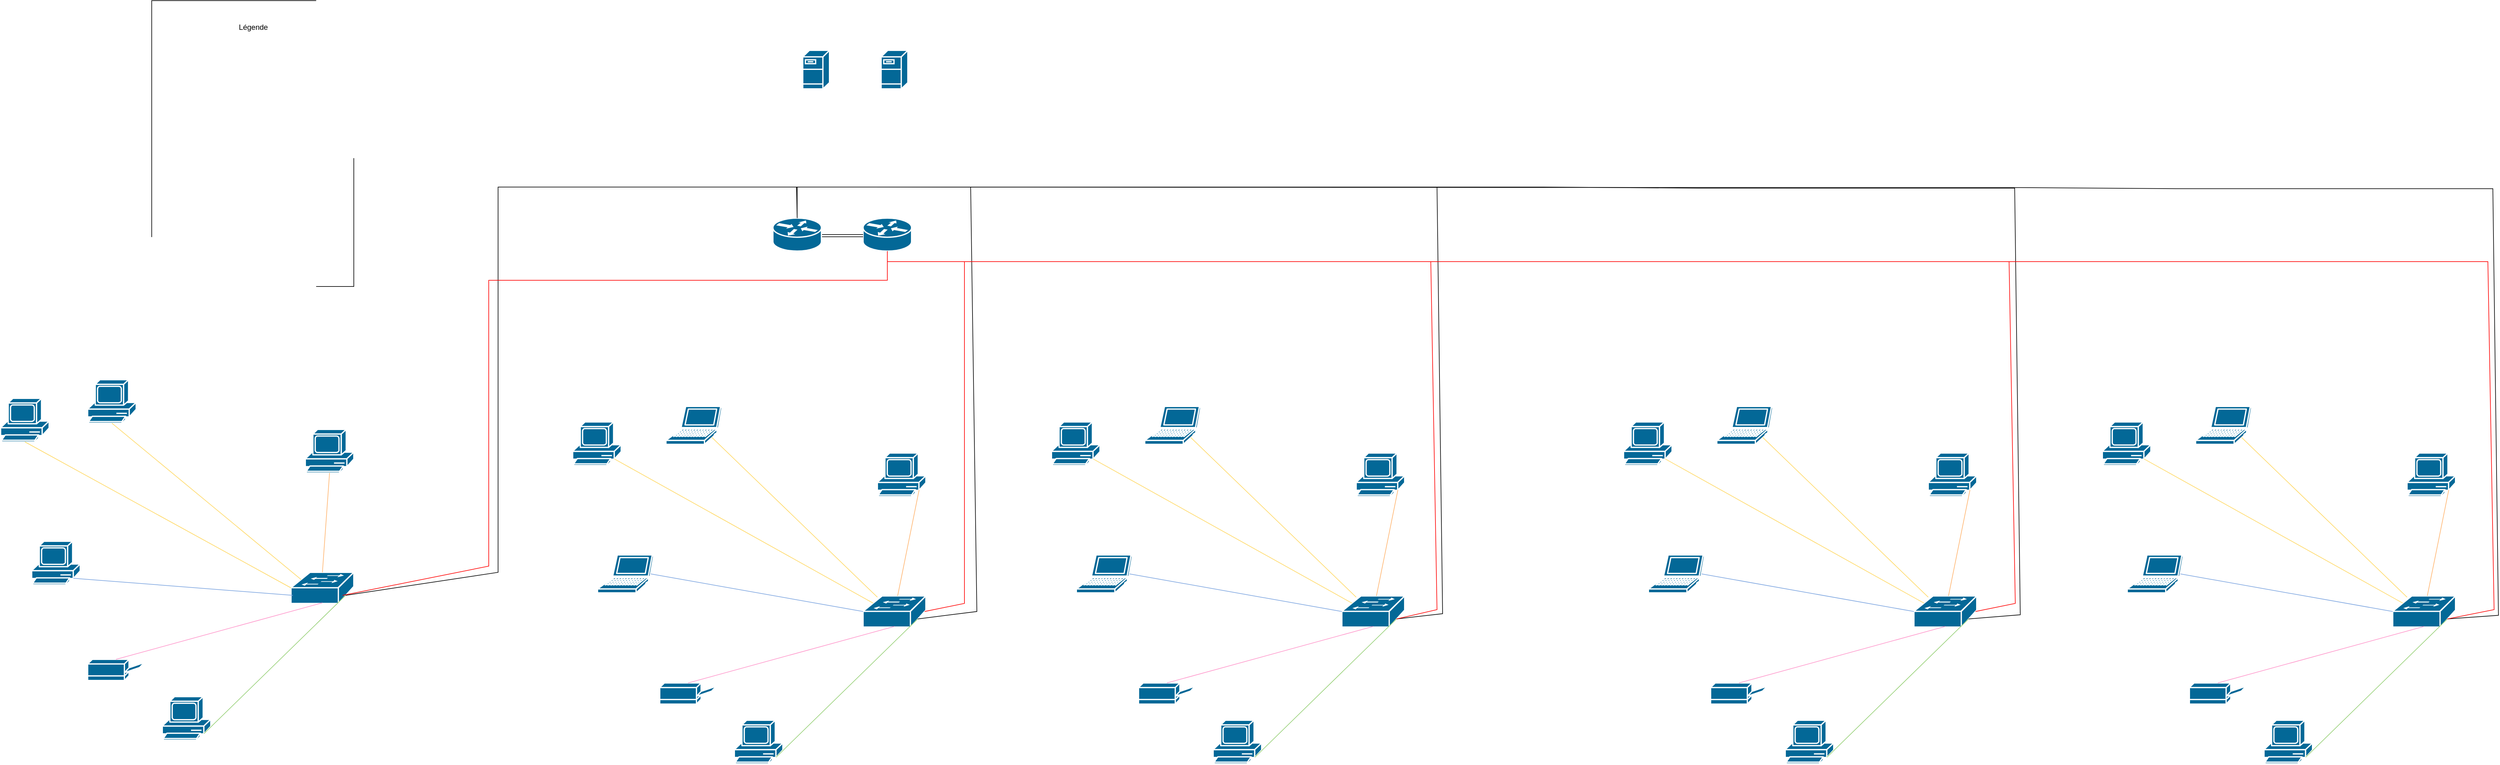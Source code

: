 <mxfile version="26.0.15">
  <diagram name="Page-1" id="4zXrfm8moERvQuna_rKP">
    <mxGraphModel dx="3585" dy="2965" grid="1" gridSize="10" guides="1" tooltips="1" connect="1" arrows="1" fold="1" page="1" pageScale="1" pageWidth="850" pageHeight="1100" math="0" shadow="0">
      <root>
        <mxCell id="0" />
        <mxCell id="1" parent="0" />
        <mxCell id="71h5iDwSJTXt3oyQv6Mb-1" value="" style="shape=mxgraph.cisco.computers_and_peripherals.pc;sketch=0;html=1;pointerEvents=1;dashed=0;fillColor=#036897;strokeColor=#ffffff;strokeWidth=2;verticalLabelPosition=bottom;verticalAlign=top;align=center;outlineConnect=0;" vertex="1" parent="1">
          <mxGeometry x="100" y="150" width="78" height="70" as="geometry" />
        </mxCell>
        <mxCell id="71h5iDwSJTXt3oyQv6Mb-2" value="" style="shape=mxgraph.cisco.computers_and_peripherals.pc;sketch=0;html=1;pointerEvents=1;dashed=0;fillColor=#036897;strokeColor=#ffffff;strokeWidth=2;verticalLabelPosition=bottom;verticalAlign=top;align=center;outlineConnect=0;" vertex="1" parent="1">
          <mxGeometry x="240" y="120" width="78" height="70" as="geometry" />
        </mxCell>
        <mxCell id="71h5iDwSJTXt3oyQv6Mb-3" value="" style="shape=mxgraph.cisco.computers_and_peripherals.pc;sketch=0;html=1;pointerEvents=1;dashed=0;fillColor=#036897;strokeColor=#ffffff;strokeWidth=2;verticalLabelPosition=bottom;verticalAlign=top;align=center;outlineConnect=0;" vertex="1" parent="1">
          <mxGeometry x="150" y="380" width="78" height="70" as="geometry" />
        </mxCell>
        <mxCell id="71h5iDwSJTXt3oyQv6Mb-4" value="" style="shape=mxgraph.cisco.computers_and_peripherals.pc;sketch=0;html=1;pointerEvents=1;dashed=0;fillColor=#036897;strokeColor=#ffffff;strokeWidth=2;verticalLabelPosition=bottom;verticalAlign=top;align=center;outlineConnect=0;" vertex="1" parent="1">
          <mxGeometry x="360" y="630" width="78" height="70" as="geometry" />
        </mxCell>
        <mxCell id="71h5iDwSJTXt3oyQv6Mb-5" value="" style="shape=mxgraph.cisco.computers_and_peripherals.pc;sketch=0;html=1;pointerEvents=1;dashed=0;fillColor=#036897;strokeColor=#ffffff;strokeWidth=2;verticalLabelPosition=bottom;verticalAlign=top;align=center;outlineConnect=0;" vertex="1" parent="1">
          <mxGeometry x="590" y="200" width="78" height="70" as="geometry" />
        </mxCell>
        <mxCell id="71h5iDwSJTXt3oyQv6Mb-6" value="" style="shape=mxgraph.cisco.computers_and_peripherals.printer;html=1;pointerEvents=1;dashed=0;fillColor=#036897;strokeColor=#ffffff;strokeWidth=2;verticalLabelPosition=bottom;verticalAlign=top;align=center;outlineConnect=0;" vertex="1" parent="1">
          <mxGeometry x="240" y="570" width="91" height="34" as="geometry" />
        </mxCell>
        <mxCell id="71h5iDwSJTXt3oyQv6Mb-8" value="" style="shape=mxgraph.cisco.switches.workgroup_switch;html=1;pointerEvents=1;dashed=0;fillColor=#036897;strokeColor=#ffffff;strokeWidth=2;verticalLabelPosition=bottom;verticalAlign=top;align=center;outlineConnect=0;" vertex="1" parent="1">
          <mxGeometry x="567" y="430" width="101" height="50" as="geometry" />
        </mxCell>
        <mxCell id="71h5iDwSJTXt3oyQv6Mb-9" value="" style="shape=mxgraph.cisco.servers.fileserver;html=1;pointerEvents=1;dashed=0;fillColor=#036897;strokeColor=#ffffff;strokeWidth=2;verticalLabelPosition=bottom;verticalAlign=top;align=center;outlineConnect=0;" vertex="1" parent="1">
          <mxGeometry x="1390" y="-410" width="43" height="62" as="geometry" />
        </mxCell>
        <mxCell id="71h5iDwSJTXt3oyQv6Mb-10" value="" style="shape=mxgraph.cisco.servers.fileserver;html=1;pointerEvents=1;dashed=0;fillColor=#036897;strokeColor=#ffffff;strokeWidth=2;verticalLabelPosition=bottom;verticalAlign=top;align=center;outlineConnect=0;" vertex="1" parent="1">
          <mxGeometry x="1516" y="-410" width="43" height="62" as="geometry" />
        </mxCell>
        <mxCell id="71h5iDwSJTXt3oyQv6Mb-11" value="" style="shape=mxgraph.cisco.computers_and_peripherals.pc;sketch=0;html=1;pointerEvents=1;dashed=0;fillColor=#036897;strokeColor=#ffffff;strokeWidth=2;verticalLabelPosition=bottom;verticalAlign=top;align=center;outlineConnect=0;" vertex="1" parent="1">
          <mxGeometry x="1020" y="188" width="78" height="70" as="geometry" />
        </mxCell>
        <mxCell id="71h5iDwSJTXt3oyQv6Mb-14" value="" style="shape=mxgraph.cisco.computers_and_peripherals.pc;sketch=0;html=1;pointerEvents=1;dashed=0;fillColor=#036897;strokeColor=#ffffff;strokeWidth=2;verticalLabelPosition=bottom;verticalAlign=top;align=center;outlineConnect=0;" vertex="1" parent="1">
          <mxGeometry x="1280" y="668" width="78" height="70" as="geometry" />
        </mxCell>
        <mxCell id="71h5iDwSJTXt3oyQv6Mb-15" value="" style="shape=mxgraph.cisco.computers_and_peripherals.pc;sketch=0;html=1;pointerEvents=1;dashed=0;fillColor=#036897;strokeColor=#ffffff;strokeWidth=2;verticalLabelPosition=bottom;verticalAlign=top;align=center;outlineConnect=0;" vertex="1" parent="1">
          <mxGeometry x="1510" y="238" width="78" height="70" as="geometry" />
        </mxCell>
        <mxCell id="71h5iDwSJTXt3oyQv6Mb-16" value="" style="shape=mxgraph.cisco.computers_and_peripherals.printer;html=1;pointerEvents=1;dashed=0;fillColor=#036897;strokeColor=#ffffff;strokeWidth=2;verticalLabelPosition=bottom;verticalAlign=top;align=center;outlineConnect=0;" vertex="1" parent="1">
          <mxGeometry x="1160" y="608" width="91" height="34" as="geometry" />
        </mxCell>
        <mxCell id="71h5iDwSJTXt3oyQv6Mb-17" value="" style="shape=mxgraph.cisco.switches.workgroup_switch;html=1;pointerEvents=1;dashed=0;fillColor=#036897;strokeColor=#ffffff;strokeWidth=2;verticalLabelPosition=bottom;verticalAlign=top;align=center;outlineConnect=0;" vertex="1" parent="1">
          <mxGeometry x="1487" y="468" width="101" height="50" as="geometry" />
        </mxCell>
        <mxCell id="71h5iDwSJTXt3oyQv6Mb-25" value="" style="shape=mxgraph.cisco.computers_and_peripherals.laptop;html=1;pointerEvents=1;dashed=0;fillColor=#036897;strokeColor=#ffffff;strokeWidth=2;verticalLabelPosition=bottom;verticalAlign=top;align=center;outlineConnect=0;" vertex="1" parent="1">
          <mxGeometry x="1060" y="402" width="90" height="61" as="geometry" />
        </mxCell>
        <mxCell id="71h5iDwSJTXt3oyQv6Mb-40" value="" style="shape=mxgraph.cisco.computers_and_peripherals.laptop;html=1;pointerEvents=1;dashed=0;fillColor=#036897;strokeColor=#ffffff;strokeWidth=2;verticalLabelPosition=bottom;verticalAlign=top;align=center;outlineConnect=0;" vertex="1" parent="1">
          <mxGeometry x="1170" y="163" width="90" height="61" as="geometry" />
        </mxCell>
        <mxCell id="71h5iDwSJTXt3oyQv6Mb-67" value="" style="endArrow=none;html=1;rounded=0;strokeColor=#FFD966;entryX=0.5;entryY=1;entryDx=0;entryDy=0;entryPerimeter=0;exitX=0;exitY=0.5;exitDx=0;exitDy=0;exitPerimeter=0;" edge="1" parent="1" source="71h5iDwSJTXt3oyQv6Mb-8" target="71h5iDwSJTXt3oyQv6Mb-1">
          <mxGeometry width="50" height="50" relative="1" as="geometry">
            <mxPoint x="268" y="350" as="sourcePoint" />
            <mxPoint x="318" y="300" as="targetPoint" />
          </mxGeometry>
        </mxCell>
        <mxCell id="71h5iDwSJTXt3oyQv6Mb-68" value="" style="endArrow=none;html=1;rounded=0;strokeColor=#FFD966;entryX=0.5;entryY=1;entryDx=0;entryDy=0;entryPerimeter=0;exitX=0.16;exitY=0.23;exitDx=0;exitDy=0;exitPerimeter=0;" edge="1" parent="1" source="71h5iDwSJTXt3oyQv6Mb-8" target="71h5iDwSJTXt3oyQv6Mb-2">
          <mxGeometry width="50" height="50" relative="1" as="geometry">
            <mxPoint x="780" y="456.5" as="sourcePoint" />
            <mxPoint x="830" y="406.5" as="targetPoint" />
          </mxGeometry>
        </mxCell>
        <mxCell id="71h5iDwSJTXt3oyQv6Mb-70" value="" style="endArrow=none;html=1;rounded=0;entryX=0.5;entryY=1;entryDx=0;entryDy=0;entryPerimeter=0;exitX=0.5;exitY=0;exitDx=0;exitDy=0;exitPerimeter=0;strokeColor=#FFB570;" edge="1" parent="1" source="71h5iDwSJTXt3oyQv6Mb-8" target="71h5iDwSJTXt3oyQv6Mb-5">
          <mxGeometry width="50" height="50" relative="1" as="geometry">
            <mxPoint x="910" y="430" as="sourcePoint" />
            <mxPoint x="960" y="380" as="targetPoint" />
          </mxGeometry>
        </mxCell>
        <mxCell id="71h5iDwSJTXt3oyQv6Mb-71" value="" style="endArrow=none;html=1;rounded=0;exitX=0.5;exitY=0;exitDx=0;exitDy=0;exitPerimeter=0;entryX=0.5;entryY=0.98;entryDx=0;entryDy=0;entryPerimeter=0;strokeColor=#FF99CC;" edge="1" parent="1" source="71h5iDwSJTXt3oyQv6Mb-6" target="71h5iDwSJTXt3oyQv6Mb-8">
          <mxGeometry width="50" height="50" relative="1" as="geometry">
            <mxPoint x="420" y="390" as="sourcePoint" />
            <mxPoint x="470" y="340" as="targetPoint" />
          </mxGeometry>
        </mxCell>
        <mxCell id="71h5iDwSJTXt3oyQv6Mb-72" value="" style="endArrow=none;html=1;rounded=0;exitX=0.86;exitY=0.85;exitDx=0;exitDy=0;exitPerimeter=0;strokeColor=#7EA6E0;" edge="1" parent="1" source="71h5iDwSJTXt3oyQv6Mb-3">
          <mxGeometry width="50" height="50" relative="1" as="geometry">
            <mxPoint x="420" y="390" as="sourcePoint" />
            <mxPoint x="570" y="467" as="targetPoint" />
          </mxGeometry>
        </mxCell>
        <mxCell id="71h5iDwSJTXt3oyQv6Mb-73" value="" style="endArrow=none;html=1;rounded=0;entryX=0.87;entryY=0.74;entryDx=0;entryDy=0;entryPerimeter=0;exitX=0.86;exitY=0.85;exitDx=0;exitDy=0;exitPerimeter=0;strokeColor=#97D077;" edge="1" parent="1" source="71h5iDwSJTXt3oyQv6Mb-4" target="71h5iDwSJTXt3oyQv6Mb-8">
          <mxGeometry width="50" height="50" relative="1" as="geometry">
            <mxPoint x="438" y="635" as="sourcePoint" />
            <mxPoint x="470" y="340" as="targetPoint" />
          </mxGeometry>
        </mxCell>
        <mxCell id="71h5iDwSJTXt3oyQv6Mb-74" value="" style="rounded=0;whiteSpace=wrap;html=1;" vertex="1" parent="1">
          <mxGeometry x="343" y="-490" width="325" height="460" as="geometry" />
        </mxCell>
        <mxCell id="71h5iDwSJTXt3oyQv6Mb-75" value="&lt;div&gt;Légende&lt;/div&gt;&lt;div&gt;&lt;br&gt;&lt;/div&gt;" style="text;html=1;align=center;verticalAlign=middle;resizable=0;points=[];autosize=1;strokeColor=none;fillColor=none;" vertex="1" parent="1">
          <mxGeometry x="470.5" y="-460" width="70" height="40" as="geometry" />
        </mxCell>
        <mxCell id="71h5iDwSJTXt3oyQv6Mb-77" value="" style="endArrow=none;html=1;rounded=0;exitX=0.86;exitY=0.85;exitDx=0;exitDy=0;exitPerimeter=0;entryX=0.87;entryY=0.74;entryDx=0;entryDy=0;entryPerimeter=0;strokeColor=#97D077;" edge="1" parent="1" source="71h5iDwSJTXt3oyQv6Mb-14" target="71h5iDwSJTXt3oyQv6Mb-17">
          <mxGeometry width="50" height="50" relative="1" as="geometry">
            <mxPoint x="1380" y="410" as="sourcePoint" />
            <mxPoint x="1430" y="360" as="targetPoint" />
          </mxGeometry>
        </mxCell>
        <mxCell id="71h5iDwSJTXt3oyQv6Mb-78" value="" style="endArrow=none;html=1;rounded=0;exitX=0.5;exitY=0;exitDx=0;exitDy=0;exitPerimeter=0;entryX=0.5;entryY=0.98;entryDx=0;entryDy=0;entryPerimeter=0;strokeColor=#FF99CC;" edge="1" parent="1" source="71h5iDwSJTXt3oyQv6Mb-16" target="71h5iDwSJTXt3oyQv6Mb-17">
          <mxGeometry width="50" height="50" relative="1" as="geometry">
            <mxPoint x="1380" y="410" as="sourcePoint" />
            <mxPoint x="1430" y="360" as="targetPoint" />
          </mxGeometry>
        </mxCell>
        <mxCell id="71h5iDwSJTXt3oyQv6Mb-79" value="" style="endArrow=none;html=1;rounded=0;exitX=0.95;exitY=0.5;exitDx=0;exitDy=0;exitPerimeter=0;entryX=0;entryY=0.5;entryDx=0;entryDy=0;entryPerimeter=0;strokeColor=#7EA6E0;" edge="1" parent="1" source="71h5iDwSJTXt3oyQv6Mb-25" target="71h5iDwSJTXt3oyQv6Mb-17">
          <mxGeometry width="50" height="50" relative="1" as="geometry">
            <mxPoint x="1380" y="410" as="sourcePoint" />
            <mxPoint x="1430" y="360" as="targetPoint" />
          </mxGeometry>
        </mxCell>
        <mxCell id="71h5iDwSJTXt3oyQv6Mb-80" value="" style="endArrow=none;html=1;rounded=0;exitX=0.86;exitY=0.85;exitDx=0;exitDy=0;exitPerimeter=0;entryX=0.16;entryY=0.23;entryDx=0;entryDy=0;entryPerimeter=0;strokeColor=#FFD966;" edge="1" parent="1" source="71h5iDwSJTXt3oyQv6Mb-11" target="71h5iDwSJTXt3oyQv6Mb-17">
          <mxGeometry width="50" height="50" relative="1" as="geometry">
            <mxPoint x="1260" y="410" as="sourcePoint" />
            <mxPoint x="1310" y="360" as="targetPoint" />
          </mxGeometry>
        </mxCell>
        <mxCell id="71h5iDwSJTXt3oyQv6Mb-81" value="" style="endArrow=none;html=1;rounded=0;entryX=0.822;entryY=0.82;entryDx=0;entryDy=0;entryPerimeter=0;exitX=0.228;exitY=0.04;exitDx=0;exitDy=0;exitPerimeter=0;strokeColor=#FFD966;" edge="1" parent="1" source="71h5iDwSJTXt3oyQv6Mb-17" target="71h5iDwSJTXt3oyQv6Mb-40">
          <mxGeometry width="50" height="50" relative="1" as="geometry">
            <mxPoint x="1260" y="410" as="sourcePoint" />
            <mxPoint x="1310" y="360" as="targetPoint" />
          </mxGeometry>
        </mxCell>
        <mxCell id="71h5iDwSJTXt3oyQv6Mb-82" value="" style="endArrow=none;html=1;rounded=0;entryX=0.86;entryY=0.85;entryDx=0;entryDy=0;entryPerimeter=0;strokeColor=#FFB570;" edge="1" parent="1" source="71h5iDwSJTXt3oyQv6Mb-17" target="71h5iDwSJTXt3oyQv6Mb-15">
          <mxGeometry width="50" height="50" relative="1" as="geometry">
            <mxPoint x="1260" y="410" as="sourcePoint" />
            <mxPoint x="1310" y="360" as="targetPoint" />
          </mxGeometry>
        </mxCell>
        <mxCell id="71h5iDwSJTXt3oyQv6Mb-252" value="" style="endArrow=none;html=1;rounded=0;exitX=0.87;exitY=0.74;exitDx=0;exitDy=0;exitPerimeter=0;entryX=0.5;entryY=0;entryDx=0;entryDy=0;entryPerimeter=0;" edge="1" parent="1" source="71h5iDwSJTXt3oyQv6Mb-8" target="71h5iDwSJTXt3oyQv6Mb-7">
          <mxGeometry width="50" height="50" relative="1" as="geometry">
            <mxPoint x="1150" y="310" as="sourcePoint" />
            <mxPoint x="910" y="10" as="targetPoint" />
            <Array as="points">
              <mxPoint x="900" y="430" />
              <mxPoint x="900" y="-190" />
              <mxPoint x="1160" y="-190" />
              <mxPoint x="1380" y="-190" />
            </Array>
          </mxGeometry>
        </mxCell>
        <mxCell id="71h5iDwSJTXt3oyQv6Mb-253" value="" style="shape=mxgraph.cisco.routers.router;html=1;pointerEvents=1;dashed=0;fillColor=#036897;strokeColor=#ffffff;strokeWidth=2;verticalLabelPosition=bottom;verticalAlign=top;align=center;outlineConnect=0;" vertex="1" parent="1">
          <mxGeometry x="1487" y="-140" width="78" height="53" as="geometry" />
        </mxCell>
        <mxCell id="71h5iDwSJTXt3oyQv6Mb-255" value="" style="endArrow=none;html=1;rounded=0;entryX=0;entryY=0.5;entryDx=0;entryDy=0;entryPerimeter=0;exitX=1;exitY=0.5;exitDx=0;exitDy=0;exitPerimeter=0;" edge="1" parent="1" source="71h5iDwSJTXt3oyQv6Mb-7" target="71h5iDwSJTXt3oyQv6Mb-253">
          <mxGeometry width="50" height="50" relative="1" as="geometry">
            <mxPoint x="1370" y="210" as="sourcePoint" />
            <mxPoint x="1420" y="160" as="targetPoint" />
          </mxGeometry>
        </mxCell>
        <mxCell id="71h5iDwSJTXt3oyQv6Mb-256" value="" style="endArrow=none;html=1;rounded=0;entryX=0;entryY=0.5;entryDx=0;entryDy=0;entryPerimeter=0;" edge="1" parent="1">
          <mxGeometry width="50" height="50" relative="1" as="geometry">
            <mxPoint x="1420.0" y="-110.0" as="sourcePoint" />
            <mxPoint x="1487" y="-110.0" as="targetPoint" />
          </mxGeometry>
        </mxCell>
        <mxCell id="71h5iDwSJTXt3oyQv6Mb-257" value="" style="endArrow=none;html=1;rounded=0;entryX=0.5;entryY=1;entryDx=0;entryDy=0;entryPerimeter=0;exitX=0.87;exitY=0.74;exitDx=0;exitDy=0;exitPerimeter=0;" edge="1" parent="1" source="71h5iDwSJTXt3oyQv6Mb-17" target="71h5iDwSJTXt3oyQv6Mb-7">
          <mxGeometry width="50" height="50" relative="1" as="geometry">
            <mxPoint x="1450" y="240" as="sourcePoint" />
            <mxPoint x="1560" y="10" as="targetPoint" />
            <Array as="points">
              <mxPoint x="1670" y="493" />
              <mxPoint x="1660" y="-190" />
              <mxPoint x="1381" y="-190" />
            </Array>
          </mxGeometry>
        </mxCell>
        <mxCell id="71h5iDwSJTXt3oyQv6Mb-7" value="" style="shape=mxgraph.cisco.routers.router;html=1;pointerEvents=1;dashed=0;fillColor=#036897;strokeColor=#ffffff;strokeWidth=2;verticalLabelPosition=bottom;verticalAlign=top;align=center;outlineConnect=0;" vertex="1" parent="1">
          <mxGeometry x="1342" y="-140" width="78" height="53" as="geometry" />
        </mxCell>
        <mxCell id="71h5iDwSJTXt3oyQv6Mb-260" value="" style="shape=mxgraph.cisco.computers_and_peripherals.pc;sketch=0;html=1;pointerEvents=1;dashed=0;fillColor=#036897;strokeColor=#ffffff;strokeWidth=2;verticalLabelPosition=bottom;verticalAlign=top;align=center;outlineConnect=0;" vertex="1" parent="1">
          <mxGeometry x="1790" y="188" width="78" height="70" as="geometry" />
        </mxCell>
        <mxCell id="71h5iDwSJTXt3oyQv6Mb-261" value="" style="shape=mxgraph.cisco.computers_and_peripherals.pc;sketch=0;html=1;pointerEvents=1;dashed=0;fillColor=#036897;strokeColor=#ffffff;strokeWidth=2;verticalLabelPosition=bottom;verticalAlign=top;align=center;outlineConnect=0;" vertex="1" parent="1">
          <mxGeometry x="2050" y="668" width="78" height="70" as="geometry" />
        </mxCell>
        <mxCell id="71h5iDwSJTXt3oyQv6Mb-262" value="" style="shape=mxgraph.cisco.computers_and_peripherals.pc;sketch=0;html=1;pointerEvents=1;dashed=0;fillColor=#036897;strokeColor=#ffffff;strokeWidth=2;verticalLabelPosition=bottom;verticalAlign=top;align=center;outlineConnect=0;" vertex="1" parent="1">
          <mxGeometry x="2280" y="238" width="78" height="70" as="geometry" />
        </mxCell>
        <mxCell id="71h5iDwSJTXt3oyQv6Mb-263" value="" style="shape=mxgraph.cisco.computers_and_peripherals.printer;html=1;pointerEvents=1;dashed=0;fillColor=#036897;strokeColor=#ffffff;strokeWidth=2;verticalLabelPosition=bottom;verticalAlign=top;align=center;outlineConnect=0;" vertex="1" parent="1">
          <mxGeometry x="1930" y="608" width="91" height="34" as="geometry" />
        </mxCell>
        <mxCell id="71h5iDwSJTXt3oyQv6Mb-264" value="" style="shape=mxgraph.cisco.switches.workgroup_switch;html=1;pointerEvents=1;dashed=0;fillColor=#036897;strokeColor=#ffffff;strokeWidth=2;verticalLabelPosition=bottom;verticalAlign=top;align=center;outlineConnect=0;" vertex="1" parent="1">
          <mxGeometry x="2257" y="468" width="101" height="50" as="geometry" />
        </mxCell>
        <mxCell id="71h5iDwSJTXt3oyQv6Mb-265" value="" style="shape=mxgraph.cisco.computers_and_peripherals.laptop;html=1;pointerEvents=1;dashed=0;fillColor=#036897;strokeColor=#ffffff;strokeWidth=2;verticalLabelPosition=bottom;verticalAlign=top;align=center;outlineConnect=0;" vertex="1" parent="1">
          <mxGeometry x="1830" y="402" width="90" height="61" as="geometry" />
        </mxCell>
        <mxCell id="71h5iDwSJTXt3oyQv6Mb-266" value="" style="shape=mxgraph.cisco.computers_and_peripherals.laptop;html=1;pointerEvents=1;dashed=0;fillColor=#036897;strokeColor=#ffffff;strokeWidth=2;verticalLabelPosition=bottom;verticalAlign=top;align=center;outlineConnect=0;" vertex="1" parent="1">
          <mxGeometry x="1940" y="163" width="90" height="61" as="geometry" />
        </mxCell>
        <mxCell id="71h5iDwSJTXt3oyQv6Mb-267" value="" style="endArrow=none;html=1;rounded=0;exitX=0.86;exitY=0.85;exitDx=0;exitDy=0;exitPerimeter=0;entryX=0.87;entryY=0.74;entryDx=0;entryDy=0;entryPerimeter=0;strokeColor=#97D077;" edge="1" parent="1" source="71h5iDwSJTXt3oyQv6Mb-261" target="71h5iDwSJTXt3oyQv6Mb-264">
          <mxGeometry width="50" height="50" relative="1" as="geometry">
            <mxPoint x="2150" y="410" as="sourcePoint" />
            <mxPoint x="2200" y="360" as="targetPoint" />
          </mxGeometry>
        </mxCell>
        <mxCell id="71h5iDwSJTXt3oyQv6Mb-268" value="" style="endArrow=none;html=1;rounded=0;exitX=0.5;exitY=0;exitDx=0;exitDy=0;exitPerimeter=0;entryX=0.5;entryY=0.98;entryDx=0;entryDy=0;entryPerimeter=0;strokeColor=#FF99CC;" edge="1" parent="1" source="71h5iDwSJTXt3oyQv6Mb-263" target="71h5iDwSJTXt3oyQv6Mb-264">
          <mxGeometry width="50" height="50" relative="1" as="geometry">
            <mxPoint x="2150" y="410" as="sourcePoint" />
            <mxPoint x="2200" y="360" as="targetPoint" />
          </mxGeometry>
        </mxCell>
        <mxCell id="71h5iDwSJTXt3oyQv6Mb-269" value="" style="endArrow=none;html=1;rounded=0;exitX=0.95;exitY=0.5;exitDx=0;exitDy=0;exitPerimeter=0;entryX=0;entryY=0.5;entryDx=0;entryDy=0;entryPerimeter=0;strokeColor=#7EA6E0;" edge="1" parent="1" source="71h5iDwSJTXt3oyQv6Mb-265" target="71h5iDwSJTXt3oyQv6Mb-264">
          <mxGeometry width="50" height="50" relative="1" as="geometry">
            <mxPoint x="2150" y="410" as="sourcePoint" />
            <mxPoint x="2200" y="360" as="targetPoint" />
          </mxGeometry>
        </mxCell>
        <mxCell id="71h5iDwSJTXt3oyQv6Mb-270" value="" style="endArrow=none;html=1;rounded=0;exitX=0.86;exitY=0.85;exitDx=0;exitDy=0;exitPerimeter=0;entryX=0.16;entryY=0.23;entryDx=0;entryDy=0;entryPerimeter=0;strokeColor=#FFD966;" edge="1" parent="1" source="71h5iDwSJTXt3oyQv6Mb-260" target="71h5iDwSJTXt3oyQv6Mb-264">
          <mxGeometry width="50" height="50" relative="1" as="geometry">
            <mxPoint x="2030" y="410" as="sourcePoint" />
            <mxPoint x="2080" y="360" as="targetPoint" />
          </mxGeometry>
        </mxCell>
        <mxCell id="71h5iDwSJTXt3oyQv6Mb-271" value="" style="endArrow=none;html=1;rounded=0;entryX=0.822;entryY=0.82;entryDx=0;entryDy=0;entryPerimeter=0;exitX=0.228;exitY=0.04;exitDx=0;exitDy=0;exitPerimeter=0;strokeColor=#FFD966;" edge="1" parent="1" source="71h5iDwSJTXt3oyQv6Mb-264" target="71h5iDwSJTXt3oyQv6Mb-266">
          <mxGeometry width="50" height="50" relative="1" as="geometry">
            <mxPoint x="2030" y="410" as="sourcePoint" />
            <mxPoint x="2080" y="360" as="targetPoint" />
          </mxGeometry>
        </mxCell>
        <mxCell id="71h5iDwSJTXt3oyQv6Mb-272" value="" style="endArrow=none;html=1;rounded=0;entryX=0.86;entryY=0.85;entryDx=0;entryDy=0;entryPerimeter=0;strokeColor=#FFB570;" edge="1" parent="1" source="71h5iDwSJTXt3oyQv6Mb-264" target="71h5iDwSJTXt3oyQv6Mb-262">
          <mxGeometry width="50" height="50" relative="1" as="geometry">
            <mxPoint x="2030" y="410" as="sourcePoint" />
            <mxPoint x="2080" y="360" as="targetPoint" />
          </mxGeometry>
        </mxCell>
        <mxCell id="71h5iDwSJTXt3oyQv6Mb-273" value="" style="shape=mxgraph.cisco.computers_and_peripherals.pc;sketch=0;html=1;pointerEvents=1;dashed=0;fillColor=#036897;strokeColor=#ffffff;strokeWidth=2;verticalLabelPosition=bottom;verticalAlign=top;align=center;outlineConnect=0;" vertex="1" parent="1">
          <mxGeometry x="2710" y="188" width="78" height="70" as="geometry" />
        </mxCell>
        <mxCell id="71h5iDwSJTXt3oyQv6Mb-274" value="" style="shape=mxgraph.cisco.computers_and_peripherals.pc;sketch=0;html=1;pointerEvents=1;dashed=0;fillColor=#036897;strokeColor=#ffffff;strokeWidth=2;verticalLabelPosition=bottom;verticalAlign=top;align=center;outlineConnect=0;" vertex="1" parent="1">
          <mxGeometry x="2970" y="668" width="78" height="70" as="geometry" />
        </mxCell>
        <mxCell id="71h5iDwSJTXt3oyQv6Mb-275" value="" style="shape=mxgraph.cisco.computers_and_peripherals.pc;sketch=0;html=1;pointerEvents=1;dashed=0;fillColor=#036897;strokeColor=#ffffff;strokeWidth=2;verticalLabelPosition=bottom;verticalAlign=top;align=center;outlineConnect=0;" vertex="1" parent="1">
          <mxGeometry x="3200" y="238" width="78" height="70" as="geometry" />
        </mxCell>
        <mxCell id="71h5iDwSJTXt3oyQv6Mb-276" value="" style="shape=mxgraph.cisco.computers_and_peripherals.printer;html=1;pointerEvents=1;dashed=0;fillColor=#036897;strokeColor=#ffffff;strokeWidth=2;verticalLabelPosition=bottom;verticalAlign=top;align=center;outlineConnect=0;" vertex="1" parent="1">
          <mxGeometry x="2850" y="608" width="91" height="34" as="geometry" />
        </mxCell>
        <mxCell id="71h5iDwSJTXt3oyQv6Mb-277" value="" style="shape=mxgraph.cisco.switches.workgroup_switch;html=1;pointerEvents=1;dashed=0;fillColor=#036897;strokeColor=#ffffff;strokeWidth=2;verticalLabelPosition=bottom;verticalAlign=top;align=center;outlineConnect=0;" vertex="1" parent="1">
          <mxGeometry x="3177" y="468" width="101" height="50" as="geometry" />
        </mxCell>
        <mxCell id="71h5iDwSJTXt3oyQv6Mb-278" value="" style="shape=mxgraph.cisco.computers_and_peripherals.laptop;html=1;pointerEvents=1;dashed=0;fillColor=#036897;strokeColor=#ffffff;strokeWidth=2;verticalLabelPosition=bottom;verticalAlign=top;align=center;outlineConnect=0;" vertex="1" parent="1">
          <mxGeometry x="2750" y="402" width="90" height="61" as="geometry" />
        </mxCell>
        <mxCell id="71h5iDwSJTXt3oyQv6Mb-279" value="" style="shape=mxgraph.cisco.computers_and_peripherals.laptop;html=1;pointerEvents=1;dashed=0;fillColor=#036897;strokeColor=#ffffff;strokeWidth=2;verticalLabelPosition=bottom;verticalAlign=top;align=center;outlineConnect=0;" vertex="1" parent="1">
          <mxGeometry x="2860" y="163" width="90" height="61" as="geometry" />
        </mxCell>
        <mxCell id="71h5iDwSJTXt3oyQv6Mb-280" value="" style="endArrow=none;html=1;rounded=0;exitX=0.86;exitY=0.85;exitDx=0;exitDy=0;exitPerimeter=0;entryX=0.87;entryY=0.74;entryDx=0;entryDy=0;entryPerimeter=0;strokeColor=#97D077;" edge="1" parent="1" source="71h5iDwSJTXt3oyQv6Mb-274" target="71h5iDwSJTXt3oyQv6Mb-277">
          <mxGeometry width="50" height="50" relative="1" as="geometry">
            <mxPoint x="3070" y="410" as="sourcePoint" />
            <mxPoint x="3120" y="360" as="targetPoint" />
          </mxGeometry>
        </mxCell>
        <mxCell id="71h5iDwSJTXt3oyQv6Mb-281" value="" style="endArrow=none;html=1;rounded=0;exitX=0.5;exitY=0;exitDx=0;exitDy=0;exitPerimeter=0;entryX=0.5;entryY=0.98;entryDx=0;entryDy=0;entryPerimeter=0;strokeColor=#FF99CC;" edge="1" parent="1" source="71h5iDwSJTXt3oyQv6Mb-276" target="71h5iDwSJTXt3oyQv6Mb-277">
          <mxGeometry width="50" height="50" relative="1" as="geometry">
            <mxPoint x="3070" y="410" as="sourcePoint" />
            <mxPoint x="3120" y="360" as="targetPoint" />
          </mxGeometry>
        </mxCell>
        <mxCell id="71h5iDwSJTXt3oyQv6Mb-282" value="" style="endArrow=none;html=1;rounded=0;exitX=0.95;exitY=0.5;exitDx=0;exitDy=0;exitPerimeter=0;entryX=0;entryY=0.5;entryDx=0;entryDy=0;entryPerimeter=0;strokeColor=#7EA6E0;" edge="1" parent="1" source="71h5iDwSJTXt3oyQv6Mb-278" target="71h5iDwSJTXt3oyQv6Mb-277">
          <mxGeometry width="50" height="50" relative="1" as="geometry">
            <mxPoint x="3070" y="410" as="sourcePoint" />
            <mxPoint x="3120" y="360" as="targetPoint" />
          </mxGeometry>
        </mxCell>
        <mxCell id="71h5iDwSJTXt3oyQv6Mb-283" value="" style="endArrow=none;html=1;rounded=0;exitX=0.86;exitY=0.85;exitDx=0;exitDy=0;exitPerimeter=0;entryX=0.16;entryY=0.23;entryDx=0;entryDy=0;entryPerimeter=0;strokeColor=#FFD966;" edge="1" parent="1" source="71h5iDwSJTXt3oyQv6Mb-273" target="71h5iDwSJTXt3oyQv6Mb-277">
          <mxGeometry width="50" height="50" relative="1" as="geometry">
            <mxPoint x="2950" y="410" as="sourcePoint" />
            <mxPoint x="3000" y="360" as="targetPoint" />
          </mxGeometry>
        </mxCell>
        <mxCell id="71h5iDwSJTXt3oyQv6Mb-284" value="" style="endArrow=none;html=1;rounded=0;entryX=0.822;entryY=0.82;entryDx=0;entryDy=0;entryPerimeter=0;exitX=0.228;exitY=0.04;exitDx=0;exitDy=0;exitPerimeter=0;strokeColor=#FFD966;" edge="1" parent="1" source="71h5iDwSJTXt3oyQv6Mb-277" target="71h5iDwSJTXt3oyQv6Mb-279">
          <mxGeometry width="50" height="50" relative="1" as="geometry">
            <mxPoint x="2950" y="410" as="sourcePoint" />
            <mxPoint x="3000" y="360" as="targetPoint" />
          </mxGeometry>
        </mxCell>
        <mxCell id="71h5iDwSJTXt3oyQv6Mb-285" value="" style="endArrow=none;html=1;rounded=0;entryX=0.86;entryY=0.85;entryDx=0;entryDy=0;entryPerimeter=0;strokeColor=#FFB570;" edge="1" parent="1" source="71h5iDwSJTXt3oyQv6Mb-277" target="71h5iDwSJTXt3oyQv6Mb-275">
          <mxGeometry width="50" height="50" relative="1" as="geometry">
            <mxPoint x="2950" y="410" as="sourcePoint" />
            <mxPoint x="3000" y="360" as="targetPoint" />
          </mxGeometry>
        </mxCell>
        <mxCell id="71h5iDwSJTXt3oyQv6Mb-286" value="" style="shape=mxgraph.cisco.computers_and_peripherals.pc;sketch=0;html=1;pointerEvents=1;dashed=0;fillColor=#036897;strokeColor=#ffffff;strokeWidth=2;verticalLabelPosition=bottom;verticalAlign=top;align=center;outlineConnect=0;" vertex="1" parent="1">
          <mxGeometry x="3480" y="188" width="78" height="70" as="geometry" />
        </mxCell>
        <mxCell id="71h5iDwSJTXt3oyQv6Mb-287" value="" style="shape=mxgraph.cisco.computers_and_peripherals.pc;sketch=0;html=1;pointerEvents=1;dashed=0;fillColor=#036897;strokeColor=#ffffff;strokeWidth=2;verticalLabelPosition=bottom;verticalAlign=top;align=center;outlineConnect=0;" vertex="1" parent="1">
          <mxGeometry x="3740" y="668" width="78" height="70" as="geometry" />
        </mxCell>
        <mxCell id="71h5iDwSJTXt3oyQv6Mb-288" value="" style="shape=mxgraph.cisco.computers_and_peripherals.pc;sketch=0;html=1;pointerEvents=1;dashed=0;fillColor=#036897;strokeColor=#ffffff;strokeWidth=2;verticalLabelPosition=bottom;verticalAlign=top;align=center;outlineConnect=0;" vertex="1" parent="1">
          <mxGeometry x="3970" y="238" width="78" height="70" as="geometry" />
        </mxCell>
        <mxCell id="71h5iDwSJTXt3oyQv6Mb-289" value="" style="shape=mxgraph.cisco.computers_and_peripherals.printer;html=1;pointerEvents=1;dashed=0;fillColor=#036897;strokeColor=#ffffff;strokeWidth=2;verticalLabelPosition=bottom;verticalAlign=top;align=center;outlineConnect=0;" vertex="1" parent="1">
          <mxGeometry x="3620" y="608" width="91" height="34" as="geometry" />
        </mxCell>
        <mxCell id="71h5iDwSJTXt3oyQv6Mb-290" value="" style="shape=mxgraph.cisco.switches.workgroup_switch;html=1;pointerEvents=1;dashed=0;fillColor=#036897;strokeColor=#ffffff;strokeWidth=2;verticalLabelPosition=bottom;verticalAlign=top;align=center;outlineConnect=0;" vertex="1" parent="1">
          <mxGeometry x="3947" y="468" width="101" height="50" as="geometry" />
        </mxCell>
        <mxCell id="71h5iDwSJTXt3oyQv6Mb-291" value="" style="shape=mxgraph.cisco.computers_and_peripherals.laptop;html=1;pointerEvents=1;dashed=0;fillColor=#036897;strokeColor=#ffffff;strokeWidth=2;verticalLabelPosition=bottom;verticalAlign=top;align=center;outlineConnect=0;" vertex="1" parent="1">
          <mxGeometry x="3520" y="402" width="90" height="61" as="geometry" />
        </mxCell>
        <mxCell id="71h5iDwSJTXt3oyQv6Mb-292" value="" style="shape=mxgraph.cisco.computers_and_peripherals.laptop;html=1;pointerEvents=1;dashed=0;fillColor=#036897;strokeColor=#ffffff;strokeWidth=2;verticalLabelPosition=bottom;verticalAlign=top;align=center;outlineConnect=0;" vertex="1" parent="1">
          <mxGeometry x="3630" y="163" width="90" height="61" as="geometry" />
        </mxCell>
        <mxCell id="71h5iDwSJTXt3oyQv6Mb-293" value="" style="endArrow=none;html=1;rounded=0;exitX=0.86;exitY=0.85;exitDx=0;exitDy=0;exitPerimeter=0;entryX=0.87;entryY=0.74;entryDx=0;entryDy=0;entryPerimeter=0;strokeColor=#97D077;" edge="1" parent="1" source="71h5iDwSJTXt3oyQv6Mb-287" target="71h5iDwSJTXt3oyQv6Mb-290">
          <mxGeometry width="50" height="50" relative="1" as="geometry">
            <mxPoint x="3840" y="410" as="sourcePoint" />
            <mxPoint x="3890" y="360" as="targetPoint" />
          </mxGeometry>
        </mxCell>
        <mxCell id="71h5iDwSJTXt3oyQv6Mb-294" value="" style="endArrow=none;html=1;rounded=0;exitX=0.5;exitY=0;exitDx=0;exitDy=0;exitPerimeter=0;entryX=0.5;entryY=0.98;entryDx=0;entryDy=0;entryPerimeter=0;strokeColor=#FF99CC;" edge="1" parent="1" source="71h5iDwSJTXt3oyQv6Mb-289" target="71h5iDwSJTXt3oyQv6Mb-290">
          <mxGeometry width="50" height="50" relative="1" as="geometry">
            <mxPoint x="3840" y="410" as="sourcePoint" />
            <mxPoint x="3890" y="360" as="targetPoint" />
          </mxGeometry>
        </mxCell>
        <mxCell id="71h5iDwSJTXt3oyQv6Mb-295" value="" style="endArrow=none;html=1;rounded=0;exitX=0.95;exitY=0.5;exitDx=0;exitDy=0;exitPerimeter=0;entryX=0;entryY=0.5;entryDx=0;entryDy=0;entryPerimeter=0;strokeColor=#7EA6E0;" edge="1" parent="1" source="71h5iDwSJTXt3oyQv6Mb-291" target="71h5iDwSJTXt3oyQv6Mb-290">
          <mxGeometry width="50" height="50" relative="1" as="geometry">
            <mxPoint x="3840" y="410" as="sourcePoint" />
            <mxPoint x="3890" y="360" as="targetPoint" />
          </mxGeometry>
        </mxCell>
        <mxCell id="71h5iDwSJTXt3oyQv6Mb-296" value="" style="endArrow=none;html=1;rounded=0;exitX=0.86;exitY=0.85;exitDx=0;exitDy=0;exitPerimeter=0;entryX=0.16;entryY=0.23;entryDx=0;entryDy=0;entryPerimeter=0;strokeColor=#FFD966;" edge="1" parent="1" source="71h5iDwSJTXt3oyQv6Mb-286" target="71h5iDwSJTXt3oyQv6Mb-290">
          <mxGeometry width="50" height="50" relative="1" as="geometry">
            <mxPoint x="3720" y="410" as="sourcePoint" />
            <mxPoint x="3770" y="360" as="targetPoint" />
          </mxGeometry>
        </mxCell>
        <mxCell id="71h5iDwSJTXt3oyQv6Mb-297" value="" style="endArrow=none;html=1;rounded=0;entryX=0.822;entryY=0.82;entryDx=0;entryDy=0;entryPerimeter=0;exitX=0.228;exitY=0.04;exitDx=0;exitDy=0;exitPerimeter=0;strokeColor=#FFD966;" edge="1" parent="1" source="71h5iDwSJTXt3oyQv6Mb-290" target="71h5iDwSJTXt3oyQv6Mb-292">
          <mxGeometry width="50" height="50" relative="1" as="geometry">
            <mxPoint x="3720" y="410" as="sourcePoint" />
            <mxPoint x="3770" y="360" as="targetPoint" />
          </mxGeometry>
        </mxCell>
        <mxCell id="71h5iDwSJTXt3oyQv6Mb-298" value="" style="endArrow=none;html=1;rounded=0;entryX=0.86;entryY=0.85;entryDx=0;entryDy=0;entryPerimeter=0;strokeColor=#FFB570;" edge="1" parent="1" source="71h5iDwSJTXt3oyQv6Mb-290" target="71h5iDwSJTXt3oyQv6Mb-288">
          <mxGeometry width="50" height="50" relative="1" as="geometry">
            <mxPoint x="3720" y="410" as="sourcePoint" />
            <mxPoint x="3770" y="360" as="targetPoint" />
          </mxGeometry>
        </mxCell>
        <mxCell id="71h5iDwSJTXt3oyQv6Mb-299" value="" style="endArrow=none;html=1;rounded=0;entryX=0.5;entryY=0;entryDx=0;entryDy=0;entryPerimeter=0;exitX=0.87;exitY=0.74;exitDx=0;exitDy=0;exitPerimeter=0;" edge="1" parent="1" source="71h5iDwSJTXt3oyQv6Mb-264" target="71h5iDwSJTXt3oyQv6Mb-7">
          <mxGeometry width="50" height="50" relative="1" as="geometry">
            <mxPoint x="2335" y="496.5" as="sourcePoint" />
            <mxPoint x="2130" y="-83.5" as="targetPoint" />
            <Array as="points">
              <mxPoint x="2419" y="496.5" />
              <mxPoint x="2410" y="-190" />
              <mxPoint x="1900" y="-190" />
              <mxPoint x="1381" y="-190" />
            </Array>
          </mxGeometry>
        </mxCell>
        <mxCell id="71h5iDwSJTXt3oyQv6Mb-302" value="" style="endArrow=none;html=1;rounded=0;entryX=0.5;entryY=0;entryDx=0;entryDy=0;entryPerimeter=0;exitX=0.87;exitY=0.74;exitDx=0;exitDy=0;exitPerimeter=0;" edge="1" parent="1" source="71h5iDwSJTXt3oyQv6Mb-277" target="71h5iDwSJTXt3oyQv6Mb-7">
          <mxGeometry width="50" height="50" relative="1" as="geometry">
            <mxPoint x="3264" y="498.25" as="sourcePoint" />
            <mxPoint x="2310" y="-138.25" as="targetPoint" />
            <Array as="points">
              <mxPoint x="3348" y="498.25" />
              <mxPoint x="3339" y="-188.25" />
              <mxPoint x="2829" y="-188.25" />
              <mxPoint x="2580" y="-190" />
              <mxPoint x="2340" y="-190" />
              <mxPoint x="1381" y="-190" />
            </Array>
          </mxGeometry>
        </mxCell>
        <mxCell id="71h5iDwSJTXt3oyQv6Mb-303" value="" style="endArrow=none;html=1;rounded=0;entryX=0.5;entryY=0;entryDx=0;entryDy=0;entryPerimeter=0;exitX=0.87;exitY=0.74;exitDx=0;exitDy=0;exitPerimeter=0;" edge="1" parent="1" source="71h5iDwSJTXt3oyQv6Mb-290" target="71h5iDwSJTXt3oyQv6Mb-7">
          <mxGeometry width="50" height="50" relative="1" as="geometry">
            <mxPoint x="4033" y="499.12" as="sourcePoint" />
            <mxPoint x="2150" y="-139.13" as="targetPoint" />
            <Array as="points">
              <mxPoint x="4117" y="499.12" />
              <mxPoint x="4108" y="-187.38" />
              <mxPoint x="3598" y="-187.38" />
              <mxPoint x="3349" y="-189.13" />
              <mxPoint x="3109" y="-189.13" />
              <mxPoint x="1381" y="-190" />
            </Array>
          </mxGeometry>
        </mxCell>
        <mxCell id="71h5iDwSJTXt3oyQv6Mb-309" value="" style="endArrow=none;html=1;rounded=0;entryX=0.5;entryY=1;entryDx=0;entryDy=0;entryPerimeter=0;strokeColor=#FF0000;exitX=0.87;exitY=0.74;exitDx=0;exitDy=0;exitPerimeter=0;" edge="1" parent="1" target="71h5iDwSJTXt3oyQv6Mb-253">
          <mxGeometry width="50" height="50" relative="1" as="geometry">
            <mxPoint x="650" y="467" as="sourcePoint" />
            <mxPoint x="1521" y="-87" as="targetPoint" />
            <Array as="points">
              <mxPoint x="885" y="420" />
              <mxPoint x="885" y="-40" />
              <mxPoint x="1215" y="-40" />
              <mxPoint x="1526" y="-40" />
            </Array>
          </mxGeometry>
        </mxCell>
        <mxCell id="71h5iDwSJTXt3oyQv6Mb-310" value="" style="endArrow=none;html=1;rounded=0;exitX=0.98;exitY=0.5;exitDx=0;exitDy=0;exitPerimeter=0;strokeColor=#FF0000;entryX=0.5;entryY=1;entryDx=0;entryDy=0;entryPerimeter=0;" edge="1" parent="1" source="71h5iDwSJTXt3oyQv6Mb-17" target="71h5iDwSJTXt3oyQv6Mb-253">
          <mxGeometry width="50" height="50" relative="1" as="geometry">
            <mxPoint x="1680" y="70" as="sourcePoint" />
            <mxPoint x="1521" y="-88" as="targetPoint" />
            <Array as="points">
              <mxPoint x="1650" y="480" />
              <mxPoint x="1650" y="210" />
              <mxPoint x="1650" y="-70" />
              <mxPoint x="1590" y="-70" />
              <mxPoint x="1526" y="-70" />
            </Array>
          </mxGeometry>
        </mxCell>
        <mxCell id="71h5iDwSJTXt3oyQv6Mb-312" value="" style="endArrow=none;html=1;rounded=0;entryX=0.5;entryY=1;entryDx=0;entryDy=0;entryPerimeter=0;exitX=0.87;exitY=0.74;exitDx=0;exitDy=0;exitPerimeter=0;strokeColor=#FF0000;" edge="1" parent="1" source="71h5iDwSJTXt3oyQv6Mb-264" target="71h5iDwSJTXt3oyQv6Mb-253">
          <mxGeometry width="50" height="50" relative="1" as="geometry">
            <mxPoint x="2380" y="-70" as="sourcePoint" />
            <mxPoint x="2250" y="390" as="targetPoint" />
            <Array as="points">
              <mxPoint x="2410" y="490" />
              <mxPoint x="2400" y="-70" />
              <mxPoint x="1526" y="-70" />
            </Array>
          </mxGeometry>
        </mxCell>
        <mxCell id="71h5iDwSJTXt3oyQv6Mb-313" value="" style="endArrow=none;html=1;rounded=0;exitX=0.98;exitY=0.5;exitDx=0;exitDy=0;exitPerimeter=0;entryX=0.5;entryY=1;entryDx=0;entryDy=0;entryPerimeter=0;strokeColor=#FF0000;" edge="1" parent="1" source="71h5iDwSJTXt3oyQv6Mb-277" target="71h5iDwSJTXt3oyQv6Mb-253">
          <mxGeometry width="50" height="50" relative="1" as="geometry">
            <mxPoint x="2650" y="150" as="sourcePoint" />
            <mxPoint x="2700" y="100" as="targetPoint" />
            <Array as="points">
              <mxPoint x="3340" y="480" />
              <mxPoint x="3330" y="-70" />
              <mxPoint x="2410" y="-70" />
              <mxPoint x="1526" y="-70" />
            </Array>
          </mxGeometry>
        </mxCell>
        <mxCell id="71h5iDwSJTXt3oyQv6Mb-314" value="" style="endArrow=none;html=1;rounded=0;exitX=0.87;exitY=0.74;exitDx=0;exitDy=0;exitPerimeter=0;entryX=0.5;entryY=1;entryDx=0;entryDy=0;entryPerimeter=0;strokeColor=#FF0000;" edge="1" parent="1" source="71h5iDwSJTXt3oyQv6Mb-290" target="71h5iDwSJTXt3oyQv6Mb-253">
          <mxGeometry width="50" height="50" relative="1" as="geometry">
            <mxPoint x="3470" y="170" as="sourcePoint" />
            <mxPoint x="1602.5" y="10" as="targetPoint" />
            <Array as="points">
              <mxPoint x="4110" y="490" />
              <mxPoint x="4100" y="-70" />
              <mxPoint x="2810" y="-70" />
              <mxPoint x="1526" y="-70" />
            </Array>
          </mxGeometry>
        </mxCell>
      </root>
    </mxGraphModel>
  </diagram>
</mxfile>
